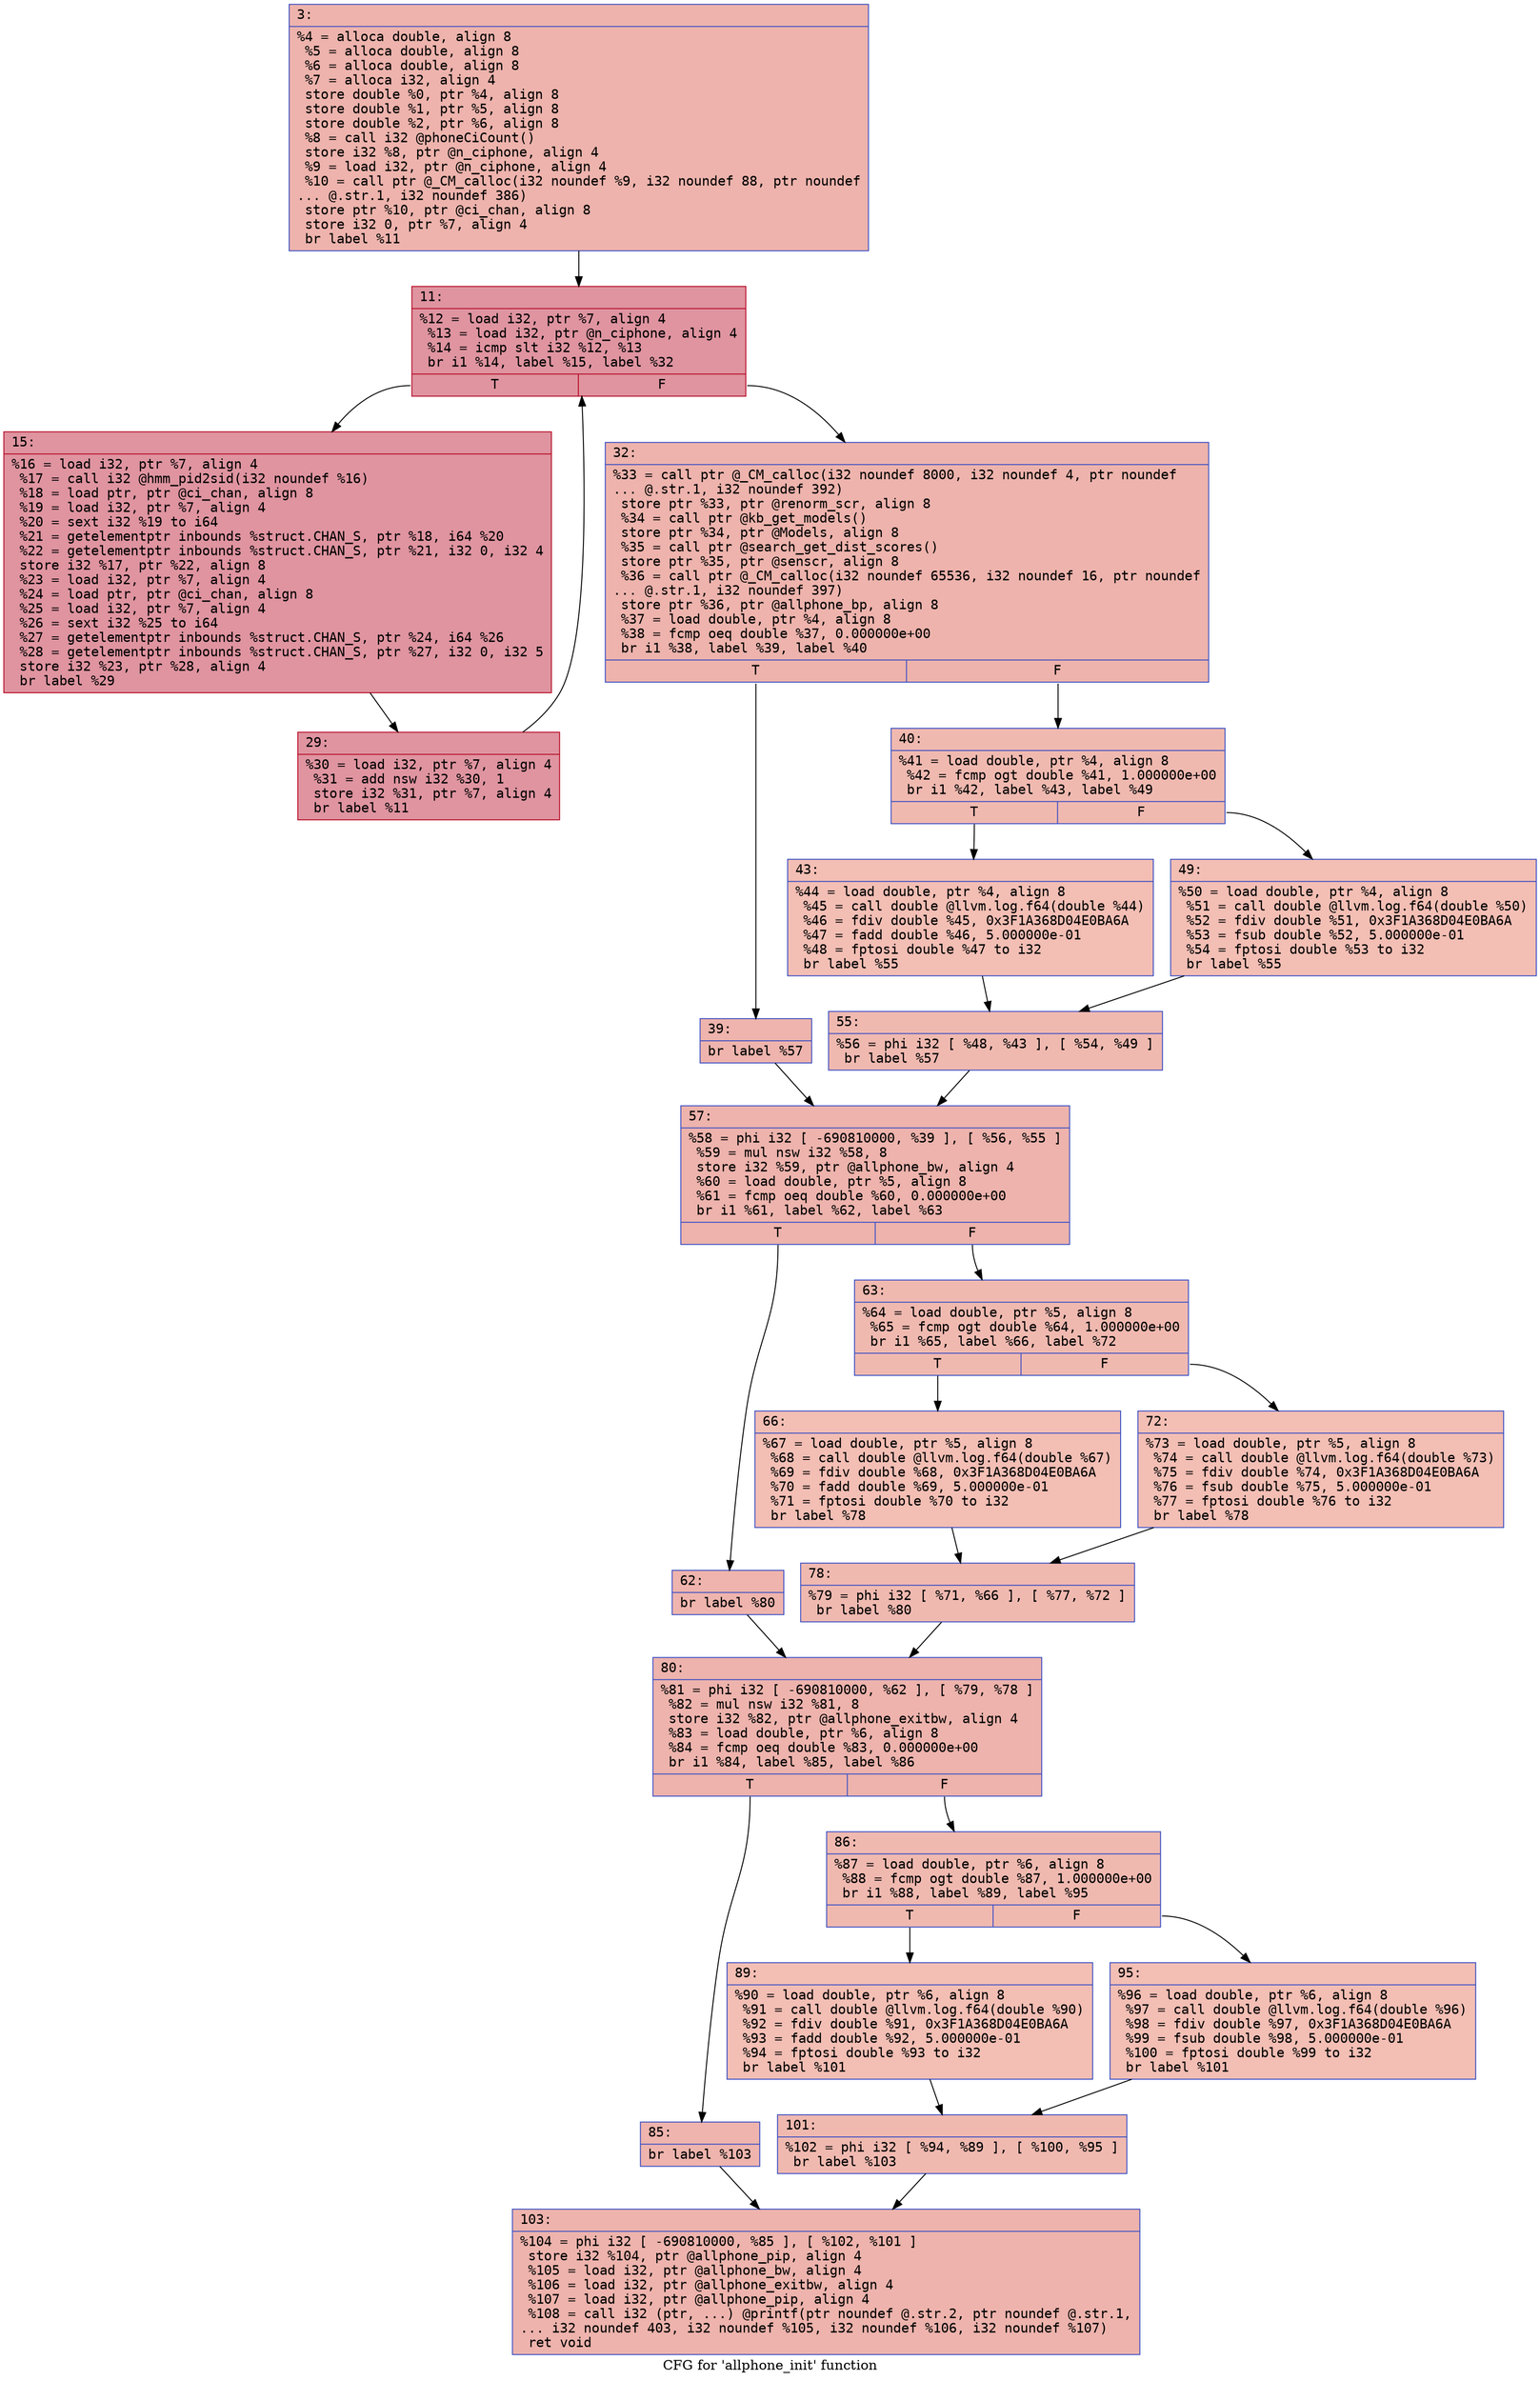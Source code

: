 digraph "CFG for 'allphone_init' function" {
	label="CFG for 'allphone_init' function";

	Node0x600000c78550 [shape=record,color="#3d50c3ff", style=filled, fillcolor="#d6524470" fontname="Courier",label="{3:\l|  %4 = alloca double, align 8\l  %5 = alloca double, align 8\l  %6 = alloca double, align 8\l  %7 = alloca i32, align 4\l  store double %0, ptr %4, align 8\l  store double %1, ptr %5, align 8\l  store double %2, ptr %6, align 8\l  %8 = call i32 @phoneCiCount()\l  store i32 %8, ptr @n_ciphone, align 4\l  %9 = load i32, ptr @n_ciphone, align 4\l  %10 = call ptr @_CM_calloc(i32 noundef %9, i32 noundef 88, ptr noundef\l... @.str.1, i32 noundef 386)\l  store ptr %10, ptr @ci_chan, align 8\l  store i32 0, ptr %7, align 4\l  br label %11\l}"];
	Node0x600000c78550 -> Node0x600000c78640[tooltip="3 -> 11\nProbability 100.00%" ];
	Node0x600000c78640 [shape=record,color="#b70d28ff", style=filled, fillcolor="#b70d2870" fontname="Courier",label="{11:\l|  %12 = load i32, ptr %7, align 4\l  %13 = load i32, ptr @n_ciphone, align 4\l  %14 = icmp slt i32 %12, %13\l  br i1 %14, label %15, label %32\l|{<s0>T|<s1>F}}"];
	Node0x600000c78640:s0 -> Node0x600000c78690[tooltip="11 -> 15\nProbability 96.88%" ];
	Node0x600000c78640:s1 -> Node0x600000c78730[tooltip="11 -> 32\nProbability 3.12%" ];
	Node0x600000c78690 [shape=record,color="#b70d28ff", style=filled, fillcolor="#b70d2870" fontname="Courier",label="{15:\l|  %16 = load i32, ptr %7, align 4\l  %17 = call i32 @hmm_pid2sid(i32 noundef %16)\l  %18 = load ptr, ptr @ci_chan, align 8\l  %19 = load i32, ptr %7, align 4\l  %20 = sext i32 %19 to i64\l  %21 = getelementptr inbounds %struct.CHAN_S, ptr %18, i64 %20\l  %22 = getelementptr inbounds %struct.CHAN_S, ptr %21, i32 0, i32 4\l  store i32 %17, ptr %22, align 8\l  %23 = load i32, ptr %7, align 4\l  %24 = load ptr, ptr @ci_chan, align 8\l  %25 = load i32, ptr %7, align 4\l  %26 = sext i32 %25 to i64\l  %27 = getelementptr inbounds %struct.CHAN_S, ptr %24, i64 %26\l  %28 = getelementptr inbounds %struct.CHAN_S, ptr %27, i32 0, i32 5\l  store i32 %23, ptr %28, align 4\l  br label %29\l}"];
	Node0x600000c78690 -> Node0x600000c786e0[tooltip="15 -> 29\nProbability 100.00%" ];
	Node0x600000c786e0 [shape=record,color="#b70d28ff", style=filled, fillcolor="#b70d2870" fontname="Courier",label="{29:\l|  %30 = load i32, ptr %7, align 4\l  %31 = add nsw i32 %30, 1\l  store i32 %31, ptr %7, align 4\l  br label %11\l}"];
	Node0x600000c786e0 -> Node0x600000c78640[tooltip="29 -> 11\nProbability 100.00%" ];
	Node0x600000c78730 [shape=record,color="#3d50c3ff", style=filled, fillcolor="#d6524470" fontname="Courier",label="{32:\l|  %33 = call ptr @_CM_calloc(i32 noundef 8000, i32 noundef 4, ptr noundef\l... @.str.1, i32 noundef 392)\l  store ptr %33, ptr @renorm_scr, align 8\l  %34 = call ptr @kb_get_models()\l  store ptr %34, ptr @Models, align 8\l  %35 = call ptr @search_get_dist_scores()\l  store ptr %35, ptr @senscr, align 8\l  %36 = call ptr @_CM_calloc(i32 noundef 65536, i32 noundef 16, ptr noundef\l... @.str.1, i32 noundef 397)\l  store ptr %36, ptr @allphone_bp, align 8\l  %37 = load double, ptr %4, align 8\l  %38 = fcmp oeq double %37, 0.000000e+00\l  br i1 %38, label %39, label %40\l|{<s0>T|<s1>F}}"];
	Node0x600000c78730:s0 -> Node0x600000c78780[tooltip="32 -> 39\nProbability 62.50%" ];
	Node0x600000c78730:s1 -> Node0x600000c787d0[tooltip="32 -> 40\nProbability 37.50%" ];
	Node0x600000c78780 [shape=record,color="#3d50c3ff", style=filled, fillcolor="#d8564670" fontname="Courier",label="{39:\l|  br label %57\l}"];
	Node0x600000c78780 -> Node0x600000c78910[tooltip="39 -> 57\nProbability 100.00%" ];
	Node0x600000c787d0 [shape=record,color="#3d50c3ff", style=filled, fillcolor="#de614d70" fontname="Courier",label="{40:\l|  %41 = load double, ptr %4, align 8\l  %42 = fcmp ogt double %41, 1.000000e+00\l  br i1 %42, label %43, label %49\l|{<s0>T|<s1>F}}"];
	Node0x600000c787d0:s0 -> Node0x600000c78820[tooltip="40 -> 43\nProbability 50.00%" ];
	Node0x600000c787d0:s1 -> Node0x600000c78870[tooltip="40 -> 49\nProbability 50.00%" ];
	Node0x600000c78820 [shape=record,color="#3d50c3ff", style=filled, fillcolor="#e36c5570" fontname="Courier",label="{43:\l|  %44 = load double, ptr %4, align 8\l  %45 = call double @llvm.log.f64(double %44)\l  %46 = fdiv double %45, 0x3F1A368D04E0BA6A\l  %47 = fadd double %46, 5.000000e-01\l  %48 = fptosi double %47 to i32\l  br label %55\l}"];
	Node0x600000c78820 -> Node0x600000c788c0[tooltip="43 -> 55\nProbability 100.00%" ];
	Node0x600000c78870 [shape=record,color="#3d50c3ff", style=filled, fillcolor="#e36c5570" fontname="Courier",label="{49:\l|  %50 = load double, ptr %4, align 8\l  %51 = call double @llvm.log.f64(double %50)\l  %52 = fdiv double %51, 0x3F1A368D04E0BA6A\l  %53 = fsub double %52, 5.000000e-01\l  %54 = fptosi double %53 to i32\l  br label %55\l}"];
	Node0x600000c78870 -> Node0x600000c788c0[tooltip="49 -> 55\nProbability 100.00%" ];
	Node0x600000c788c0 [shape=record,color="#3d50c3ff", style=filled, fillcolor="#de614d70" fontname="Courier",label="{55:\l|  %56 = phi i32 [ %48, %43 ], [ %54, %49 ]\l  br label %57\l}"];
	Node0x600000c788c0 -> Node0x600000c78910[tooltip="55 -> 57\nProbability 100.00%" ];
	Node0x600000c78910 [shape=record,color="#3d50c3ff", style=filled, fillcolor="#d6524470" fontname="Courier",label="{57:\l|  %58 = phi i32 [ -690810000, %39 ], [ %56, %55 ]\l  %59 = mul nsw i32 %58, 8\l  store i32 %59, ptr @allphone_bw, align 4\l  %60 = load double, ptr %5, align 8\l  %61 = fcmp oeq double %60, 0.000000e+00\l  br i1 %61, label %62, label %63\l|{<s0>T|<s1>F}}"];
	Node0x600000c78910:s0 -> Node0x600000c78960[tooltip="57 -> 62\nProbability 62.50%" ];
	Node0x600000c78910:s1 -> Node0x600000c789b0[tooltip="57 -> 63\nProbability 37.50%" ];
	Node0x600000c78960 [shape=record,color="#3d50c3ff", style=filled, fillcolor="#d8564670" fontname="Courier",label="{62:\l|  br label %80\l}"];
	Node0x600000c78960 -> Node0x600000c78af0[tooltip="62 -> 80\nProbability 100.00%" ];
	Node0x600000c789b0 [shape=record,color="#3d50c3ff", style=filled, fillcolor="#de614d70" fontname="Courier",label="{63:\l|  %64 = load double, ptr %5, align 8\l  %65 = fcmp ogt double %64, 1.000000e+00\l  br i1 %65, label %66, label %72\l|{<s0>T|<s1>F}}"];
	Node0x600000c789b0:s0 -> Node0x600000c78a00[tooltip="63 -> 66\nProbability 50.00%" ];
	Node0x600000c789b0:s1 -> Node0x600000c78a50[tooltip="63 -> 72\nProbability 50.00%" ];
	Node0x600000c78a00 [shape=record,color="#3d50c3ff", style=filled, fillcolor="#e36c5570" fontname="Courier",label="{66:\l|  %67 = load double, ptr %5, align 8\l  %68 = call double @llvm.log.f64(double %67)\l  %69 = fdiv double %68, 0x3F1A368D04E0BA6A\l  %70 = fadd double %69, 5.000000e-01\l  %71 = fptosi double %70 to i32\l  br label %78\l}"];
	Node0x600000c78a00 -> Node0x600000c78aa0[tooltip="66 -> 78\nProbability 100.00%" ];
	Node0x600000c78a50 [shape=record,color="#3d50c3ff", style=filled, fillcolor="#e36c5570" fontname="Courier",label="{72:\l|  %73 = load double, ptr %5, align 8\l  %74 = call double @llvm.log.f64(double %73)\l  %75 = fdiv double %74, 0x3F1A368D04E0BA6A\l  %76 = fsub double %75, 5.000000e-01\l  %77 = fptosi double %76 to i32\l  br label %78\l}"];
	Node0x600000c78a50 -> Node0x600000c78aa0[tooltip="72 -> 78\nProbability 100.00%" ];
	Node0x600000c78aa0 [shape=record,color="#3d50c3ff", style=filled, fillcolor="#de614d70" fontname="Courier",label="{78:\l|  %79 = phi i32 [ %71, %66 ], [ %77, %72 ]\l  br label %80\l}"];
	Node0x600000c78aa0 -> Node0x600000c78af0[tooltip="78 -> 80\nProbability 100.00%" ];
	Node0x600000c78af0 [shape=record,color="#3d50c3ff", style=filled, fillcolor="#d6524470" fontname="Courier",label="{80:\l|  %81 = phi i32 [ -690810000, %62 ], [ %79, %78 ]\l  %82 = mul nsw i32 %81, 8\l  store i32 %82, ptr @allphone_exitbw, align 4\l  %83 = load double, ptr %6, align 8\l  %84 = fcmp oeq double %83, 0.000000e+00\l  br i1 %84, label %85, label %86\l|{<s0>T|<s1>F}}"];
	Node0x600000c78af0:s0 -> Node0x600000c78b40[tooltip="80 -> 85\nProbability 62.50%" ];
	Node0x600000c78af0:s1 -> Node0x600000c78b90[tooltip="80 -> 86\nProbability 37.50%" ];
	Node0x600000c78b40 [shape=record,color="#3d50c3ff", style=filled, fillcolor="#d8564670" fontname="Courier",label="{85:\l|  br label %103\l}"];
	Node0x600000c78b40 -> Node0x600000c78cd0[tooltip="85 -> 103\nProbability 100.00%" ];
	Node0x600000c78b90 [shape=record,color="#3d50c3ff", style=filled, fillcolor="#de614d70" fontname="Courier",label="{86:\l|  %87 = load double, ptr %6, align 8\l  %88 = fcmp ogt double %87, 1.000000e+00\l  br i1 %88, label %89, label %95\l|{<s0>T|<s1>F}}"];
	Node0x600000c78b90:s0 -> Node0x600000c78be0[tooltip="86 -> 89\nProbability 50.00%" ];
	Node0x600000c78b90:s1 -> Node0x600000c78c30[tooltip="86 -> 95\nProbability 50.00%" ];
	Node0x600000c78be0 [shape=record,color="#3d50c3ff", style=filled, fillcolor="#e36c5570" fontname="Courier",label="{89:\l|  %90 = load double, ptr %6, align 8\l  %91 = call double @llvm.log.f64(double %90)\l  %92 = fdiv double %91, 0x3F1A368D04E0BA6A\l  %93 = fadd double %92, 5.000000e-01\l  %94 = fptosi double %93 to i32\l  br label %101\l}"];
	Node0x600000c78be0 -> Node0x600000c78c80[tooltip="89 -> 101\nProbability 100.00%" ];
	Node0x600000c78c30 [shape=record,color="#3d50c3ff", style=filled, fillcolor="#e36c5570" fontname="Courier",label="{95:\l|  %96 = load double, ptr %6, align 8\l  %97 = call double @llvm.log.f64(double %96)\l  %98 = fdiv double %97, 0x3F1A368D04E0BA6A\l  %99 = fsub double %98, 5.000000e-01\l  %100 = fptosi double %99 to i32\l  br label %101\l}"];
	Node0x600000c78c30 -> Node0x600000c78c80[tooltip="95 -> 101\nProbability 100.00%" ];
	Node0x600000c78c80 [shape=record,color="#3d50c3ff", style=filled, fillcolor="#de614d70" fontname="Courier",label="{101:\l|  %102 = phi i32 [ %94, %89 ], [ %100, %95 ]\l  br label %103\l}"];
	Node0x600000c78c80 -> Node0x600000c78cd0[tooltip="101 -> 103\nProbability 100.00%" ];
	Node0x600000c78cd0 [shape=record,color="#3d50c3ff", style=filled, fillcolor="#d6524470" fontname="Courier",label="{103:\l|  %104 = phi i32 [ -690810000, %85 ], [ %102, %101 ]\l  store i32 %104, ptr @allphone_pip, align 4\l  %105 = load i32, ptr @allphone_bw, align 4\l  %106 = load i32, ptr @allphone_exitbw, align 4\l  %107 = load i32, ptr @allphone_pip, align 4\l  %108 = call i32 (ptr, ...) @printf(ptr noundef @.str.2, ptr noundef @.str.1,\l... i32 noundef 403, i32 noundef %105, i32 noundef %106, i32 noundef %107)\l  ret void\l}"];
}
